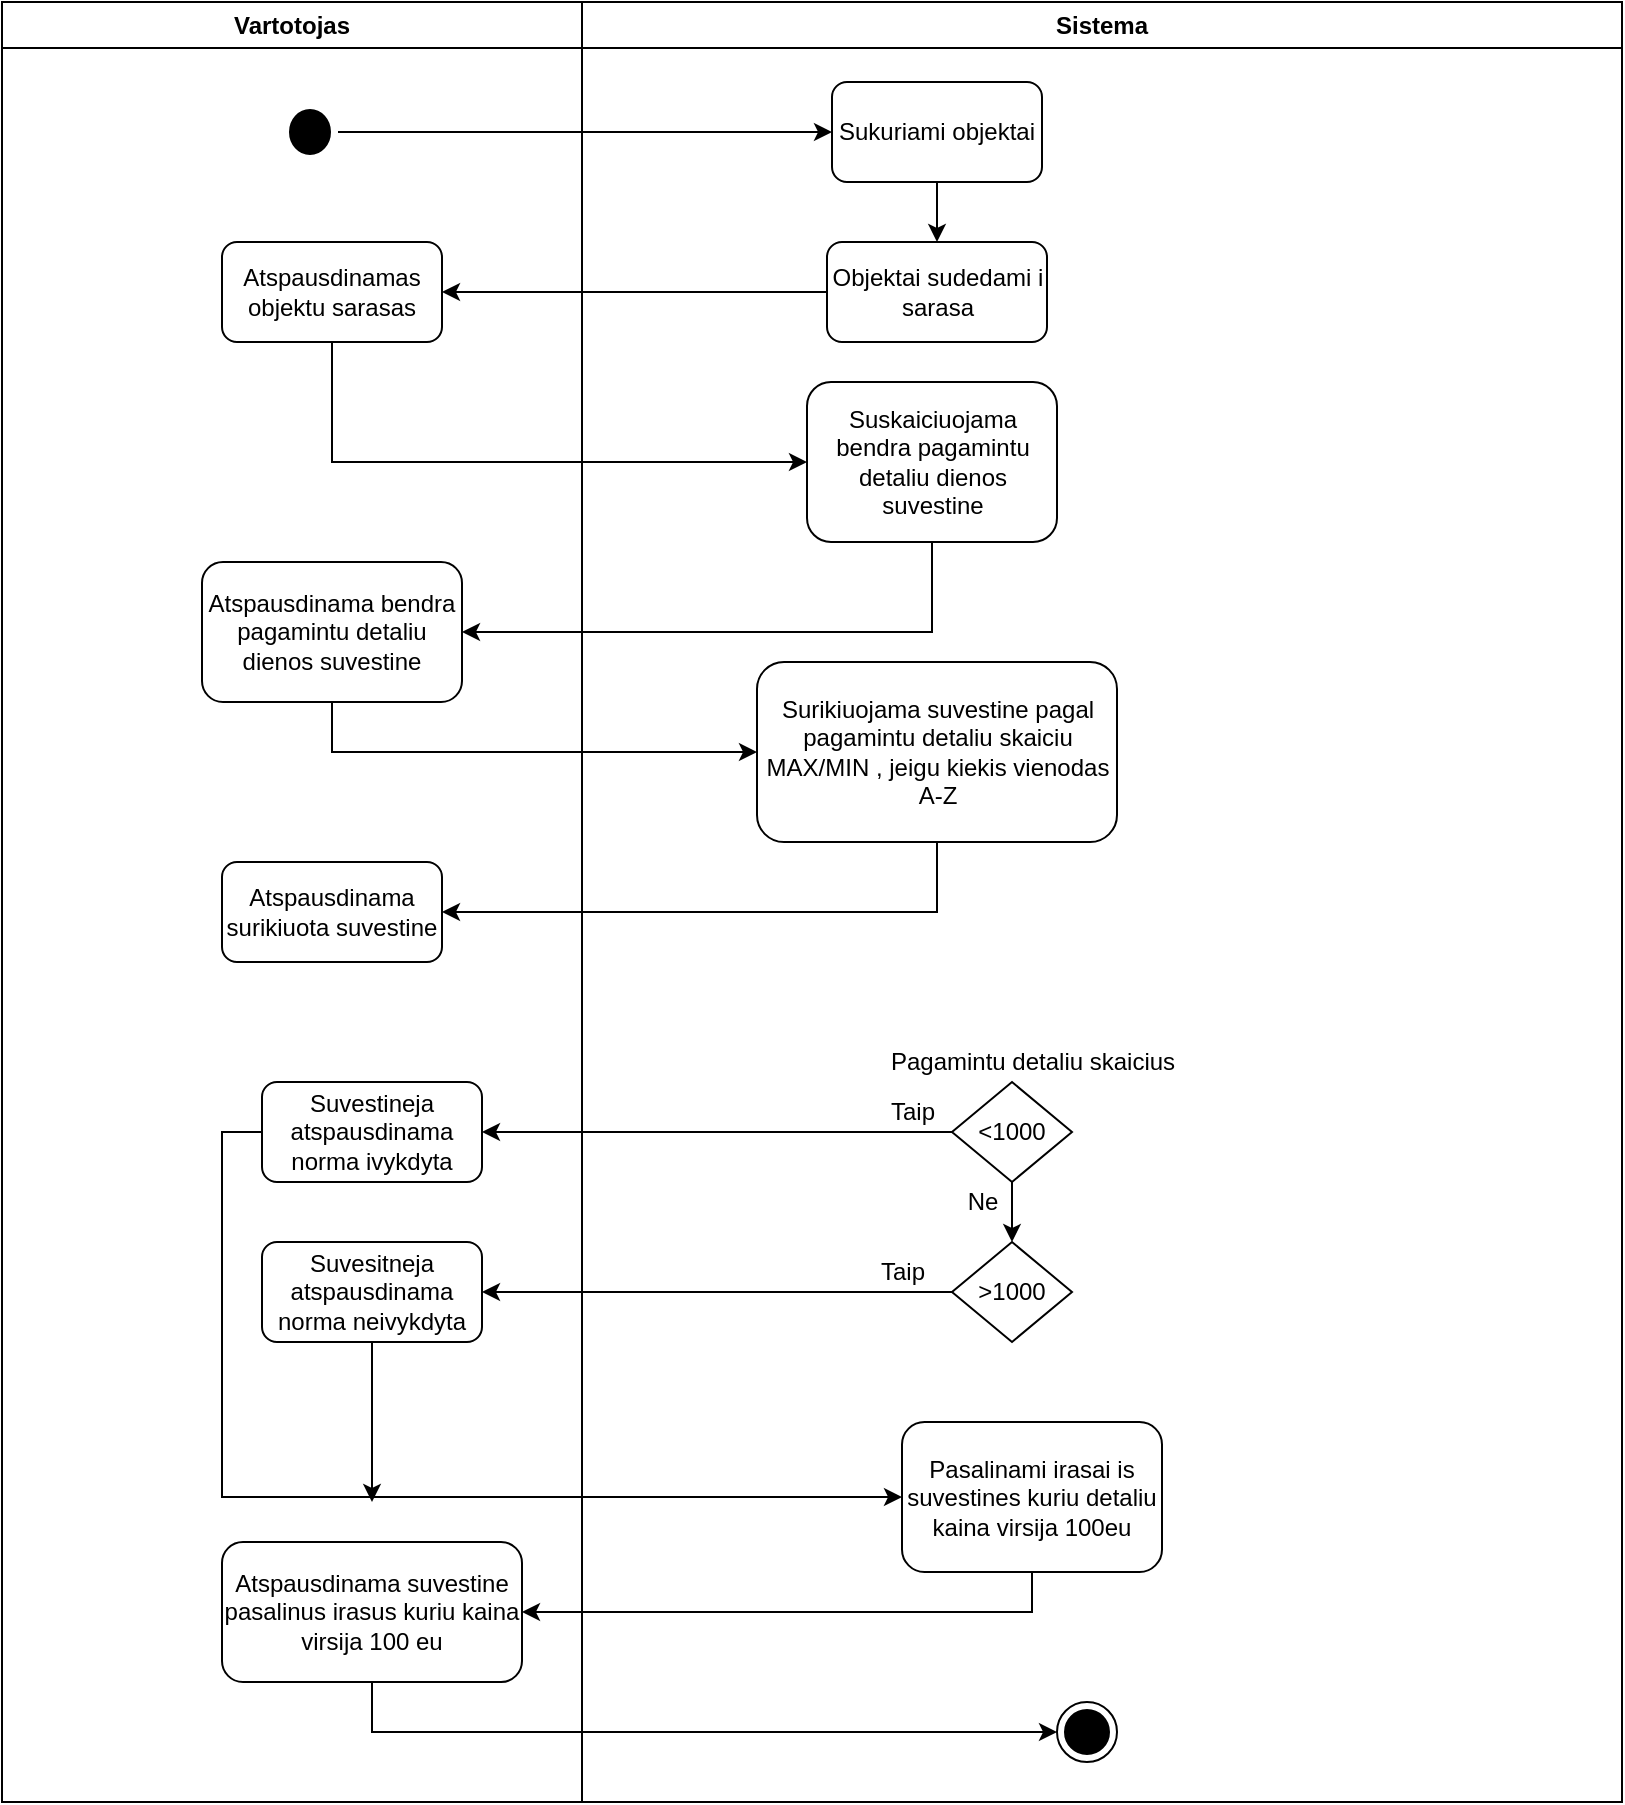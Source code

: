 <mxfile version="12.3.9" type="device" pages="1"><diagram name="Page-1" id="e7e014a7-5840-1c2e-5031-d8a46d1fe8dd"><mxGraphModel dx="1408" dy="777" grid="1" gridSize="10" guides="1" tooltips="1" connect="1" arrows="1" fold="0" page="1" pageScale="1" pageWidth="1169" pageHeight="826" background="#ffffff" math="0" shadow="0"><root><mxCell id="0"/><mxCell id="1" parent="0"/><mxCell id="3" value="Sistema" style="swimlane;whiteSpace=wrap;startSize=23;" parent="1" vertex="1"><mxGeometry x="550" y="10" width="520" height="900" as="geometry"/></mxCell><mxCell id="9zV-Jer30s4gYn8PwAn1-74" value="" style="ellipse;html=1;shape=endState;fillColor=#000000;strokeColor=#000000;rounded=0;shadow=0;" parent="3" vertex="1"><mxGeometry x="237.5" y="850" width="30" height="30" as="geometry"/></mxCell><mxCell id="vwWcuUeaXoUt4xuvJ3ty-3" style="edgeStyle=orthogonalEdgeStyle;rounded=0;orthogonalLoop=1;jettySize=auto;html=1;exitX=0.5;exitY=1;exitDx=0;exitDy=0;" edge="1" parent="3" source="9zV-Jer30s4gYn8PwAn1-59" target="D_btTI4he08TsRmcBNwX-6"><mxGeometry relative="1" as="geometry"/></mxCell><mxCell id="9zV-Jer30s4gYn8PwAn1-59" value="Sukuriami objektai" style="rounded=1;whiteSpace=wrap;html=1;shadow=0;" parent="3" vertex="1"><mxGeometry x="125" y="40" width="105" height="50" as="geometry"/></mxCell><mxCell id="D_btTI4he08TsRmcBNwX-6" value="Objektai sudedami i sarasa" style="rounded=1;whiteSpace=wrap;html=1;shadow=0;" parent="3" vertex="1"><mxGeometry x="122.5" y="120" width="110" height="50" as="geometry"/></mxCell><mxCell id="vwWcuUeaXoUt4xuvJ3ty-8" value="Suskaiciuojama bendra pagamintu detaliu dienos suvestine" style="rounded=1;whiteSpace=wrap;html=1;shadow=0;" vertex="1" parent="3"><mxGeometry x="112.5" y="190" width="125" height="80" as="geometry"/></mxCell><mxCell id="vwWcuUeaXoUt4xuvJ3ty-11" value="Surikiuojama suvestine pagal pagamintu detaliu skaiciu MAX/MIN , jeigu kiekis vienodas A-Z" style="rounded=1;whiteSpace=wrap;html=1;shadow=0;" vertex="1" parent="3"><mxGeometry x="87.5" y="330" width="180" height="90" as="geometry"/></mxCell><mxCell id="vwWcuUeaXoUt4xuvJ3ty-23" style="edgeStyle=orthogonalEdgeStyle;rounded=0;orthogonalLoop=1;jettySize=auto;html=1;exitX=0.5;exitY=1;exitDx=0;exitDy=0;" edge="1" parent="3" source="vwWcuUeaXoUt4xuvJ3ty-17" target="vwWcuUeaXoUt4xuvJ3ty-18"><mxGeometry relative="1" as="geometry"/></mxCell><mxCell id="vwWcuUeaXoUt4xuvJ3ty-17" value="&amp;lt;1000" style="rhombus;whiteSpace=wrap;html=1;" vertex="1" parent="3"><mxGeometry x="185" y="540" width="60" height="50" as="geometry"/></mxCell><mxCell id="vwWcuUeaXoUt4xuvJ3ty-18" value="&amp;gt;1000" style="rhombus;whiteSpace=wrap;html=1;" vertex="1" parent="3"><mxGeometry x="185" y="620" width="60" height="50" as="geometry"/></mxCell><mxCell id="vwWcuUeaXoUt4xuvJ3ty-25" value="&lt;div&gt;Taip&lt;/div&gt;" style="text;html=1;align=center;verticalAlign=middle;resizable=0;points=[];;autosize=1;" vertex="1" parent="3"><mxGeometry x="145" y="545" width="40" height="20" as="geometry"/></mxCell><mxCell id="vwWcuUeaXoUt4xuvJ3ty-27" value="&lt;div&gt;Ne&lt;/div&gt;" style="text;html=1;align=center;verticalAlign=middle;resizable=0;points=[];;autosize=1;" vertex="1" parent="3"><mxGeometry x="185" y="590" width="30" height="20" as="geometry"/></mxCell><mxCell id="vwWcuUeaXoUt4xuvJ3ty-30" value="&lt;div&gt;Taip&lt;/div&gt;" style="text;html=1;align=center;verticalAlign=middle;resizable=0;points=[];;autosize=1;" vertex="1" parent="3"><mxGeometry x="140" y="625" width="40" height="20" as="geometry"/></mxCell><mxCell id="vwWcuUeaXoUt4xuvJ3ty-36" value="&lt;div&gt;Pagamintu detaliu skaicius&lt;/div&gt;" style="text;html=1;align=center;verticalAlign=middle;resizable=0;points=[];;autosize=1;" vertex="1" parent="3"><mxGeometry x="145" y="520" width="160" height="20" as="geometry"/></mxCell><mxCell id="vwWcuUeaXoUt4xuvJ3ty-33" value="Pasalinami irasai is suvestines kuriu detaliu kaina virsija 100eu" style="rounded=1;whiteSpace=wrap;html=1;shadow=0;" vertex="1" parent="3"><mxGeometry x="160" y="710" width="130" height="75" as="geometry"/></mxCell><mxCell id="2" value="Vartotojas" style="swimlane;whiteSpace=wrap" parent="1" vertex="1"><mxGeometry x="260" y="10" width="290" height="900" as="geometry"><mxRectangle x="80" y="80" width="90" height="23" as="alternateBounds"/></mxGeometry></mxCell><mxCell id="9zV-Jer30s4gYn8PwAn1-53" value="" style="ellipse;html=1;shape=startState;fillColor=#000000;strokeColor=#000000;rounded=0;shadow=0;" parent="2" vertex="1"><mxGeometry x="140" y="50" width="28" height="30" as="geometry"/></mxCell><mxCell id="vwWcuUeaXoUt4xuvJ3ty-5" value="Atspausdinamas objektu sarasas" style="rounded=1;whiteSpace=wrap;html=1;shadow=0;" vertex="1" parent="2"><mxGeometry x="110" y="120" width="110" height="50" as="geometry"/></mxCell><mxCell id="vwWcuUeaXoUt4xuvJ3ty-9" value="Atspausdinama bendra pagamintu detaliu dienos suvestine" style="rounded=1;whiteSpace=wrap;html=1;shadow=0;" vertex="1" parent="2"><mxGeometry x="100" y="280" width="130" height="70" as="geometry"/></mxCell><mxCell id="vwWcuUeaXoUt4xuvJ3ty-14" value="Atspausdinama surikiuota suvestine" style="rounded=1;whiteSpace=wrap;html=1;shadow=0;" vertex="1" parent="2"><mxGeometry x="110" y="430" width="110" height="50" as="geometry"/></mxCell><mxCell id="vwWcuUeaXoUt4xuvJ3ty-24" value="Suvestineja atspausdinama norma ivykdyta" style="rounded=1;whiteSpace=wrap;html=1;shadow=0;" vertex="1" parent="2"><mxGeometry x="130" y="540" width="110" height="50" as="geometry"/></mxCell><mxCell id="vwWcuUeaXoUt4xuvJ3ty-28" value="Suvesitneja atspausdinama norma neivykdyta" style="rounded=1;whiteSpace=wrap;html=1;shadow=0;" vertex="1" parent="2"><mxGeometry x="130" y="620" width="110" height="50" as="geometry"/></mxCell><mxCell id="vwWcuUeaXoUt4xuvJ3ty-39" value="&lt;div&gt;Atspausdinama suvestine pasalinus irasus kuriu kaina virsija 100 eu&lt;/div&gt;" style="rounded=1;whiteSpace=wrap;html=1;shadow=0;" vertex="1" parent="2"><mxGeometry x="110" y="770" width="150" height="70" as="geometry"/></mxCell><mxCell id="D_btTI4he08TsRmcBNwX-5" style="edgeStyle=orthogonalEdgeStyle;rounded=0;orthogonalLoop=1;jettySize=auto;html=1;exitX=1;exitY=0.5;exitDx=0;exitDy=0;entryX=0;entryY=0.5;entryDx=0;entryDy=0;" parent="1" source="9zV-Jer30s4gYn8PwAn1-53" target="9zV-Jer30s4gYn8PwAn1-59" edge="1"><mxGeometry relative="1" as="geometry"/></mxCell><mxCell id="D_btTI4he08TsRmcBNwX-12" style="edgeStyle=orthogonalEdgeStyle;rounded=0;orthogonalLoop=1;jettySize=auto;html=1;exitX=0.5;exitY=1;exitDx=0;exitDy=0;entryX=1;entryY=0.5;entryDx=0;entryDy=0;" parent="1" edge="1"><mxGeometry relative="1" as="geometry"><mxPoint x="785" y="200" as="sourcePoint"/></mxGeometry></mxCell><mxCell id="D_btTI4he08TsRmcBNwX-13" style="edgeStyle=orthogonalEdgeStyle;rounded=0;orthogonalLoop=1;jettySize=auto;html=1;exitX=0.5;exitY=1;exitDx=0;exitDy=0;" parent="1" edge="1"><mxGeometry relative="1" as="geometry"><mxPoint x="427" y="260" as="sourcePoint"/></mxGeometry></mxCell><mxCell id="D_btTI4he08TsRmcBNwX-18" style="edgeStyle=orthogonalEdgeStyle;rounded=0;orthogonalLoop=1;jettySize=auto;html=1;exitX=0.5;exitY=1;exitDx=0;exitDy=0;entryX=1;entryY=0.5;entryDx=0;entryDy=0;" parent="1" edge="1"><mxGeometry relative="1" as="geometry"><mxPoint x="781" y="305" as="sourcePoint"/></mxGeometry></mxCell><mxCell id="D_btTI4he08TsRmcBNwX-19" style="edgeStyle=orthogonalEdgeStyle;rounded=0;orthogonalLoop=1;jettySize=auto;html=1;exitX=0.5;exitY=1;exitDx=0;exitDy=0;entryX=0;entryY=0.5;entryDx=0;entryDy=0;" parent="1" edge="1"><mxGeometry relative="1" as="geometry"><mxPoint x="424" y="355" as="sourcePoint"/></mxGeometry></mxCell><mxCell id="D_btTI4he08TsRmcBNwX-20" style="edgeStyle=orthogonalEdgeStyle;rounded=0;orthogonalLoop=1;jettySize=auto;html=1;exitX=0.5;exitY=1;exitDx=0;exitDy=0;" parent="1" edge="1"><mxGeometry relative="1" as="geometry"><mxPoint x="789" y="440" as="sourcePoint"/></mxGeometry></mxCell><mxCell id="D_btTI4he08TsRmcBNwX-21" style="edgeStyle=orthogonalEdgeStyle;rounded=0;orthogonalLoop=1;jettySize=auto;html=1;exitX=0.5;exitY=1;exitDx=0;exitDy=0;" parent="1" edge="1"><mxGeometry relative="1" as="geometry"><mxPoint x="421" y="510" as="sourcePoint"/></mxGeometry></mxCell><mxCell id="D_btTI4he08TsRmcBNwX-25" style="edgeStyle=orthogonalEdgeStyle;rounded=0;orthogonalLoop=1;jettySize=auto;html=1;exitX=0.5;exitY=1;exitDx=0;exitDy=0;entryX=1;entryY=0.5;entryDx=0;entryDy=0;" parent="1" edge="1"><mxGeometry relative="1" as="geometry"><mxPoint x="777" y="555" as="sourcePoint"/></mxGeometry></mxCell><mxCell id="D_btTI4he08TsRmcBNwX-26" style="edgeStyle=orthogonalEdgeStyle;rounded=0;orthogonalLoop=1;jettySize=auto;html=1;exitX=0.5;exitY=1;exitDx=0;exitDy=0;entryX=0;entryY=0.5;entryDx=0;entryDy=0;" parent="1" edge="1"><mxGeometry relative="1" as="geometry"><mxPoint x="430" y="625" as="sourcePoint"/></mxGeometry></mxCell><mxCell id="D_btTI4he08TsRmcBNwX-28" style="edgeStyle=orthogonalEdgeStyle;rounded=0;orthogonalLoop=1;jettySize=auto;html=1;exitX=0.5;exitY=1;exitDx=0;exitDy=0;entryX=1;entryY=0.5;entryDx=0;entryDy=0;" parent="1" edge="1"><mxGeometry relative="1" as="geometry"><mxPoint x="777" y="685" as="sourcePoint"/></mxGeometry></mxCell><mxCell id="D_btTI4he08TsRmcBNwX-30" style="edgeStyle=orthogonalEdgeStyle;rounded=0;orthogonalLoop=1;jettySize=auto;html=1;exitX=0.5;exitY=1;exitDx=0;exitDy=0;entryX=0;entryY=0.5;entryDx=0;entryDy=0;" parent="1" edge="1"><mxGeometry relative="1" as="geometry"><mxPoint x="430" y="740" as="sourcePoint"/></mxGeometry></mxCell><mxCell id="D_btTI4he08TsRmcBNwX-32" style="edgeStyle=orthogonalEdgeStyle;rounded=0;orthogonalLoop=1;jettySize=auto;html=1;exitX=0.5;exitY=1;exitDx=0;exitDy=0;" parent="1" edge="1"><mxGeometry relative="1" as="geometry"><mxPoint x="777" y="820" as="sourcePoint"/></mxGeometry></mxCell><mxCell id="D_btTI4he08TsRmcBNwX-35" style="edgeStyle=orthogonalEdgeStyle;rounded=0;orthogonalLoop=1;jettySize=auto;html=1;exitX=0.5;exitY=1;exitDx=0;exitDy=0;entryX=0;entryY=0.5;entryDx=0;entryDy=0;" parent="1" edge="1"><mxGeometry relative="1" as="geometry"><mxPoint x="709" y="908" as="targetPoint"/></mxGeometry></mxCell><mxCell id="D_btTI4he08TsRmcBNwX-36" style="edgeStyle=orthogonalEdgeStyle;rounded=0;orthogonalLoop=1;jettySize=auto;html=1;exitX=0.5;exitY=1;exitDx=0;exitDy=0;entryX=1;entryY=0.5;entryDx=0;entryDy=0;" parent="1" edge="1"><mxGeometry relative="1" as="geometry"><mxPoint x="774" y="935" as="sourcePoint"/></mxGeometry></mxCell><mxCell id="vwWcuUeaXoUt4xuvJ3ty-6" style="edgeStyle=orthogonalEdgeStyle;rounded=0;orthogonalLoop=1;jettySize=auto;html=1;exitX=0;exitY=0.5;exitDx=0;exitDy=0;" edge="1" parent="1" source="D_btTI4he08TsRmcBNwX-6" target="vwWcuUeaXoUt4xuvJ3ty-5"><mxGeometry relative="1" as="geometry"/></mxCell><mxCell id="vwWcuUeaXoUt4xuvJ3ty-7" style="edgeStyle=orthogonalEdgeStyle;rounded=0;orthogonalLoop=1;jettySize=auto;html=1;exitX=0.5;exitY=1;exitDx=0;exitDy=0;entryX=0;entryY=0.5;entryDx=0;entryDy=0;" edge="1" parent="1" source="vwWcuUeaXoUt4xuvJ3ty-5" target="vwWcuUeaXoUt4xuvJ3ty-8"><mxGeometry relative="1" as="geometry"><mxPoint x="405" y="230" as="targetPoint"/></mxGeometry></mxCell><mxCell id="vwWcuUeaXoUt4xuvJ3ty-10" style="edgeStyle=orthogonalEdgeStyle;rounded=0;orthogonalLoop=1;jettySize=auto;html=1;exitX=0.5;exitY=1;exitDx=0;exitDy=0;entryX=1;entryY=0.5;entryDx=0;entryDy=0;" edge="1" parent="1" source="vwWcuUeaXoUt4xuvJ3ty-8" target="vwWcuUeaXoUt4xuvJ3ty-9"><mxGeometry relative="1" as="geometry"/></mxCell><mxCell id="vwWcuUeaXoUt4xuvJ3ty-12" style="edgeStyle=orthogonalEdgeStyle;rounded=0;orthogonalLoop=1;jettySize=auto;html=1;exitX=0.5;exitY=1;exitDx=0;exitDy=0;" edge="1" parent="1" source="vwWcuUeaXoUt4xuvJ3ty-9" target="vwWcuUeaXoUt4xuvJ3ty-11"><mxGeometry relative="1" as="geometry"/></mxCell><mxCell id="vwWcuUeaXoUt4xuvJ3ty-13" style="edgeStyle=orthogonalEdgeStyle;rounded=0;orthogonalLoop=1;jettySize=auto;html=1;exitX=0.5;exitY=1;exitDx=0;exitDy=0;entryX=1;entryY=0.5;entryDx=0;entryDy=0;" edge="1" parent="1" source="vwWcuUeaXoUt4xuvJ3ty-11" target="vwWcuUeaXoUt4xuvJ3ty-14"><mxGeometry relative="1" as="geometry"><mxPoint x="510" y="470" as="targetPoint"/></mxGeometry></mxCell><mxCell id="vwWcuUeaXoUt4xuvJ3ty-26" style="edgeStyle=orthogonalEdgeStyle;rounded=0;orthogonalLoop=1;jettySize=auto;html=1;exitX=0;exitY=0.5;exitDx=0;exitDy=0;entryX=1;entryY=0.5;entryDx=0;entryDy=0;" edge="1" parent="1" source="vwWcuUeaXoUt4xuvJ3ty-17" target="vwWcuUeaXoUt4xuvJ3ty-24"><mxGeometry relative="1" as="geometry"/></mxCell><mxCell id="vwWcuUeaXoUt4xuvJ3ty-29" style="edgeStyle=orthogonalEdgeStyle;rounded=0;orthogonalLoop=1;jettySize=auto;html=1;exitX=0;exitY=0.5;exitDx=0;exitDy=0;entryX=1;entryY=0.5;entryDx=0;entryDy=0;" edge="1" parent="1" source="vwWcuUeaXoUt4xuvJ3ty-18" target="vwWcuUeaXoUt4xuvJ3ty-28"><mxGeometry relative="1" as="geometry"/></mxCell><mxCell id="vwWcuUeaXoUt4xuvJ3ty-31" style="edgeStyle=orthogonalEdgeStyle;rounded=0;orthogonalLoop=1;jettySize=auto;html=1;exitX=0;exitY=0.5;exitDx=0;exitDy=0;entryX=0;entryY=0.5;entryDx=0;entryDy=0;" edge="1" parent="1" source="vwWcuUeaXoUt4xuvJ3ty-24" target="vwWcuUeaXoUt4xuvJ3ty-33"><mxGeometry relative="1" as="geometry"><mxPoint x="670" y="770" as="targetPoint"/></mxGeometry></mxCell><mxCell id="vwWcuUeaXoUt4xuvJ3ty-41" style="edgeStyle=orthogonalEdgeStyle;rounded=0;orthogonalLoop=1;jettySize=auto;html=1;exitX=0.5;exitY=1;exitDx=0;exitDy=0;entryX=1;entryY=0.5;entryDx=0;entryDy=0;endArrow=classic;endFill=1;" edge="1" parent="1" source="vwWcuUeaXoUt4xuvJ3ty-33" target="vwWcuUeaXoUt4xuvJ3ty-39"><mxGeometry relative="1" as="geometry"/></mxCell><mxCell id="vwWcuUeaXoUt4xuvJ3ty-42" style="edgeStyle=orthogonalEdgeStyle;rounded=0;orthogonalLoop=1;jettySize=auto;html=1;exitX=0.5;exitY=1;exitDx=0;exitDy=0;entryX=0;entryY=0.5;entryDx=0;entryDy=0;endArrow=classic;endFill=1;" edge="1" parent="1" source="vwWcuUeaXoUt4xuvJ3ty-39" target="9zV-Jer30s4gYn8PwAn1-74"><mxGeometry relative="1" as="geometry"/></mxCell><mxCell id="vwWcuUeaXoUt4xuvJ3ty-44" style="edgeStyle=orthogonalEdgeStyle;rounded=0;orthogonalLoop=1;jettySize=auto;html=1;exitX=0.5;exitY=1;exitDx=0;exitDy=0;endArrow=classic;endFill=1;" edge="1" parent="1" source="vwWcuUeaXoUt4xuvJ3ty-28"><mxGeometry relative="1" as="geometry"><mxPoint x="445" y="760" as="targetPoint"/></mxGeometry></mxCell></root></mxGraphModel></diagram></mxfile>
